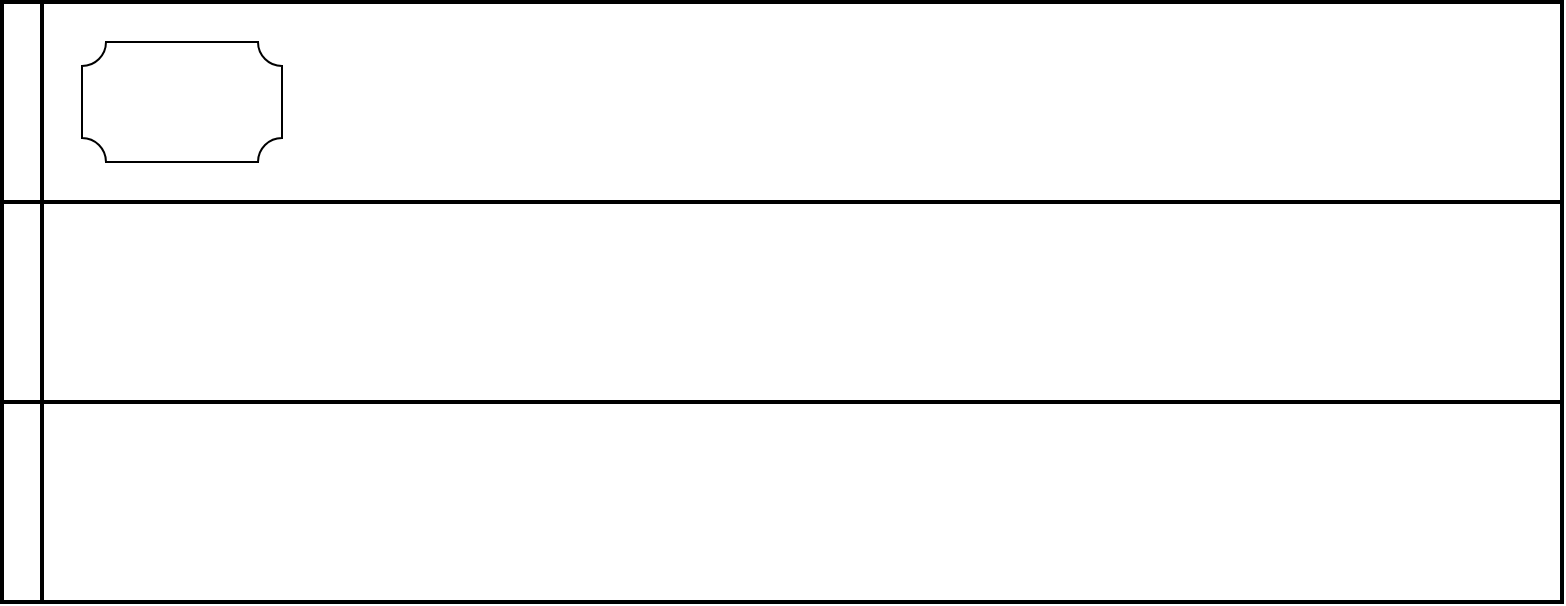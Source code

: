 <mxfile version="22.1.11" type="github">
  <diagram name="Page-1" id="yqfpe8L2bpq6UykqJ5WO">
    <mxGraphModel dx="1434" dy="782" grid="1" gridSize="10" guides="1" tooltips="1" connect="1" arrows="1" fold="1" page="1" pageScale="1" pageWidth="850" pageHeight="1100" math="0" shadow="0">
      <root>
        <mxCell id="0" />
        <mxCell id="1" parent="0" />
        <mxCell id="MxR27oF8X6qjdt1c8_II-1" value="" style="swimlane;html=1;startSize=20;fontStyle=0;collapsible=0;horizontal=0;swimlaneLine=1;swimlaneFillColor=#ffffff;strokeWidth=2;whiteSpace=wrap;" vertex="1" parent="1">
          <mxGeometry x="40" y="140" width="780" height="100" as="geometry" />
        </mxCell>
        <mxCell id="MxR27oF8X6qjdt1c8_II-2" value="" style="swimlane;html=1;startSize=20;fontStyle=0;collapsible=0;horizontal=0;swimlaneLine=1;swimlaneFillColor=#ffffff;strokeWidth=2;whiteSpace=wrap;" vertex="1" parent="1">
          <mxGeometry x="40" y="40" width="780" height="100" as="geometry" />
        </mxCell>
        <mxCell id="MxR27oF8X6qjdt1c8_II-4" value="" style="verticalLabelPosition=bottom;verticalAlign=top;html=1;shape=mxgraph.basic.plaque;dx=6;whiteSpace=wrap;" vertex="1" parent="MxR27oF8X6qjdt1c8_II-2">
          <mxGeometry x="40" y="20" width="100" height="60" as="geometry" />
        </mxCell>
        <mxCell id="MxR27oF8X6qjdt1c8_II-3" value="" style="swimlane;html=1;startSize=20;fontStyle=0;collapsible=0;horizontal=0;swimlaneLine=1;swimlaneFillColor=#ffffff;strokeWidth=2;whiteSpace=wrap;" vertex="1" parent="1">
          <mxGeometry x="40" y="240" width="780" height="100" as="geometry" />
        </mxCell>
      </root>
    </mxGraphModel>
  </diagram>
</mxfile>
